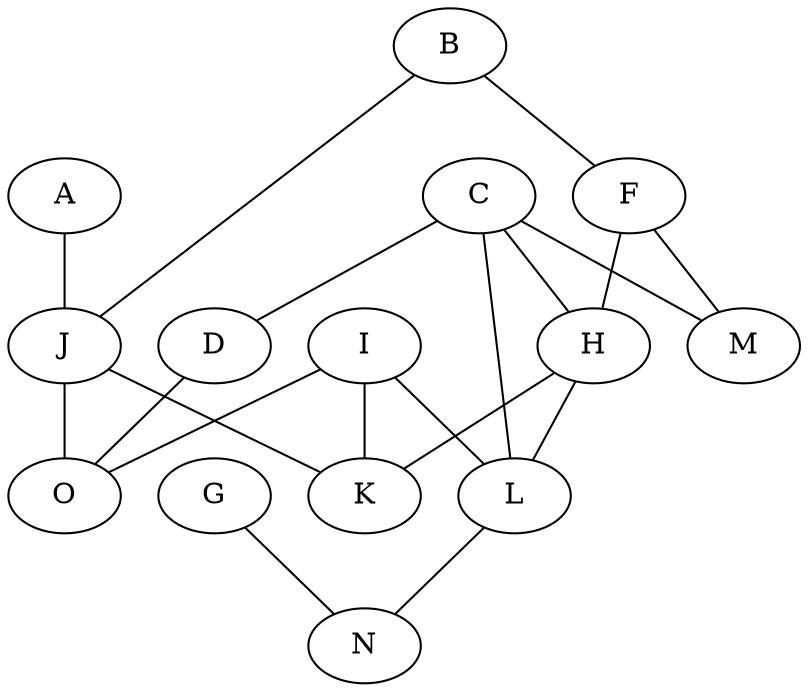 strict graph {
A;
B;
C;
D;
F;
G;
H;
I;
J;
K;
L;
M;
N;
O;
A -- J [weight=1];
B -- F [weight=1];
B -- J [weight=1];
C -- D [weight=1];
C -- H [weight=1];
C -- L [weight=1];
C -- M [weight=1];
D -- O [weight=1];
F -- H [weight=1];
F -- M [weight=1];
G -- N [weight=1];
H -- K [weight=1];
H -- L [weight=1];
I -- K [weight=1];
I -- L [weight=1];
I -- O [weight=1];
J -- K [weight=1];
J -- O [weight=1];
L -- N [weight=1];
}
